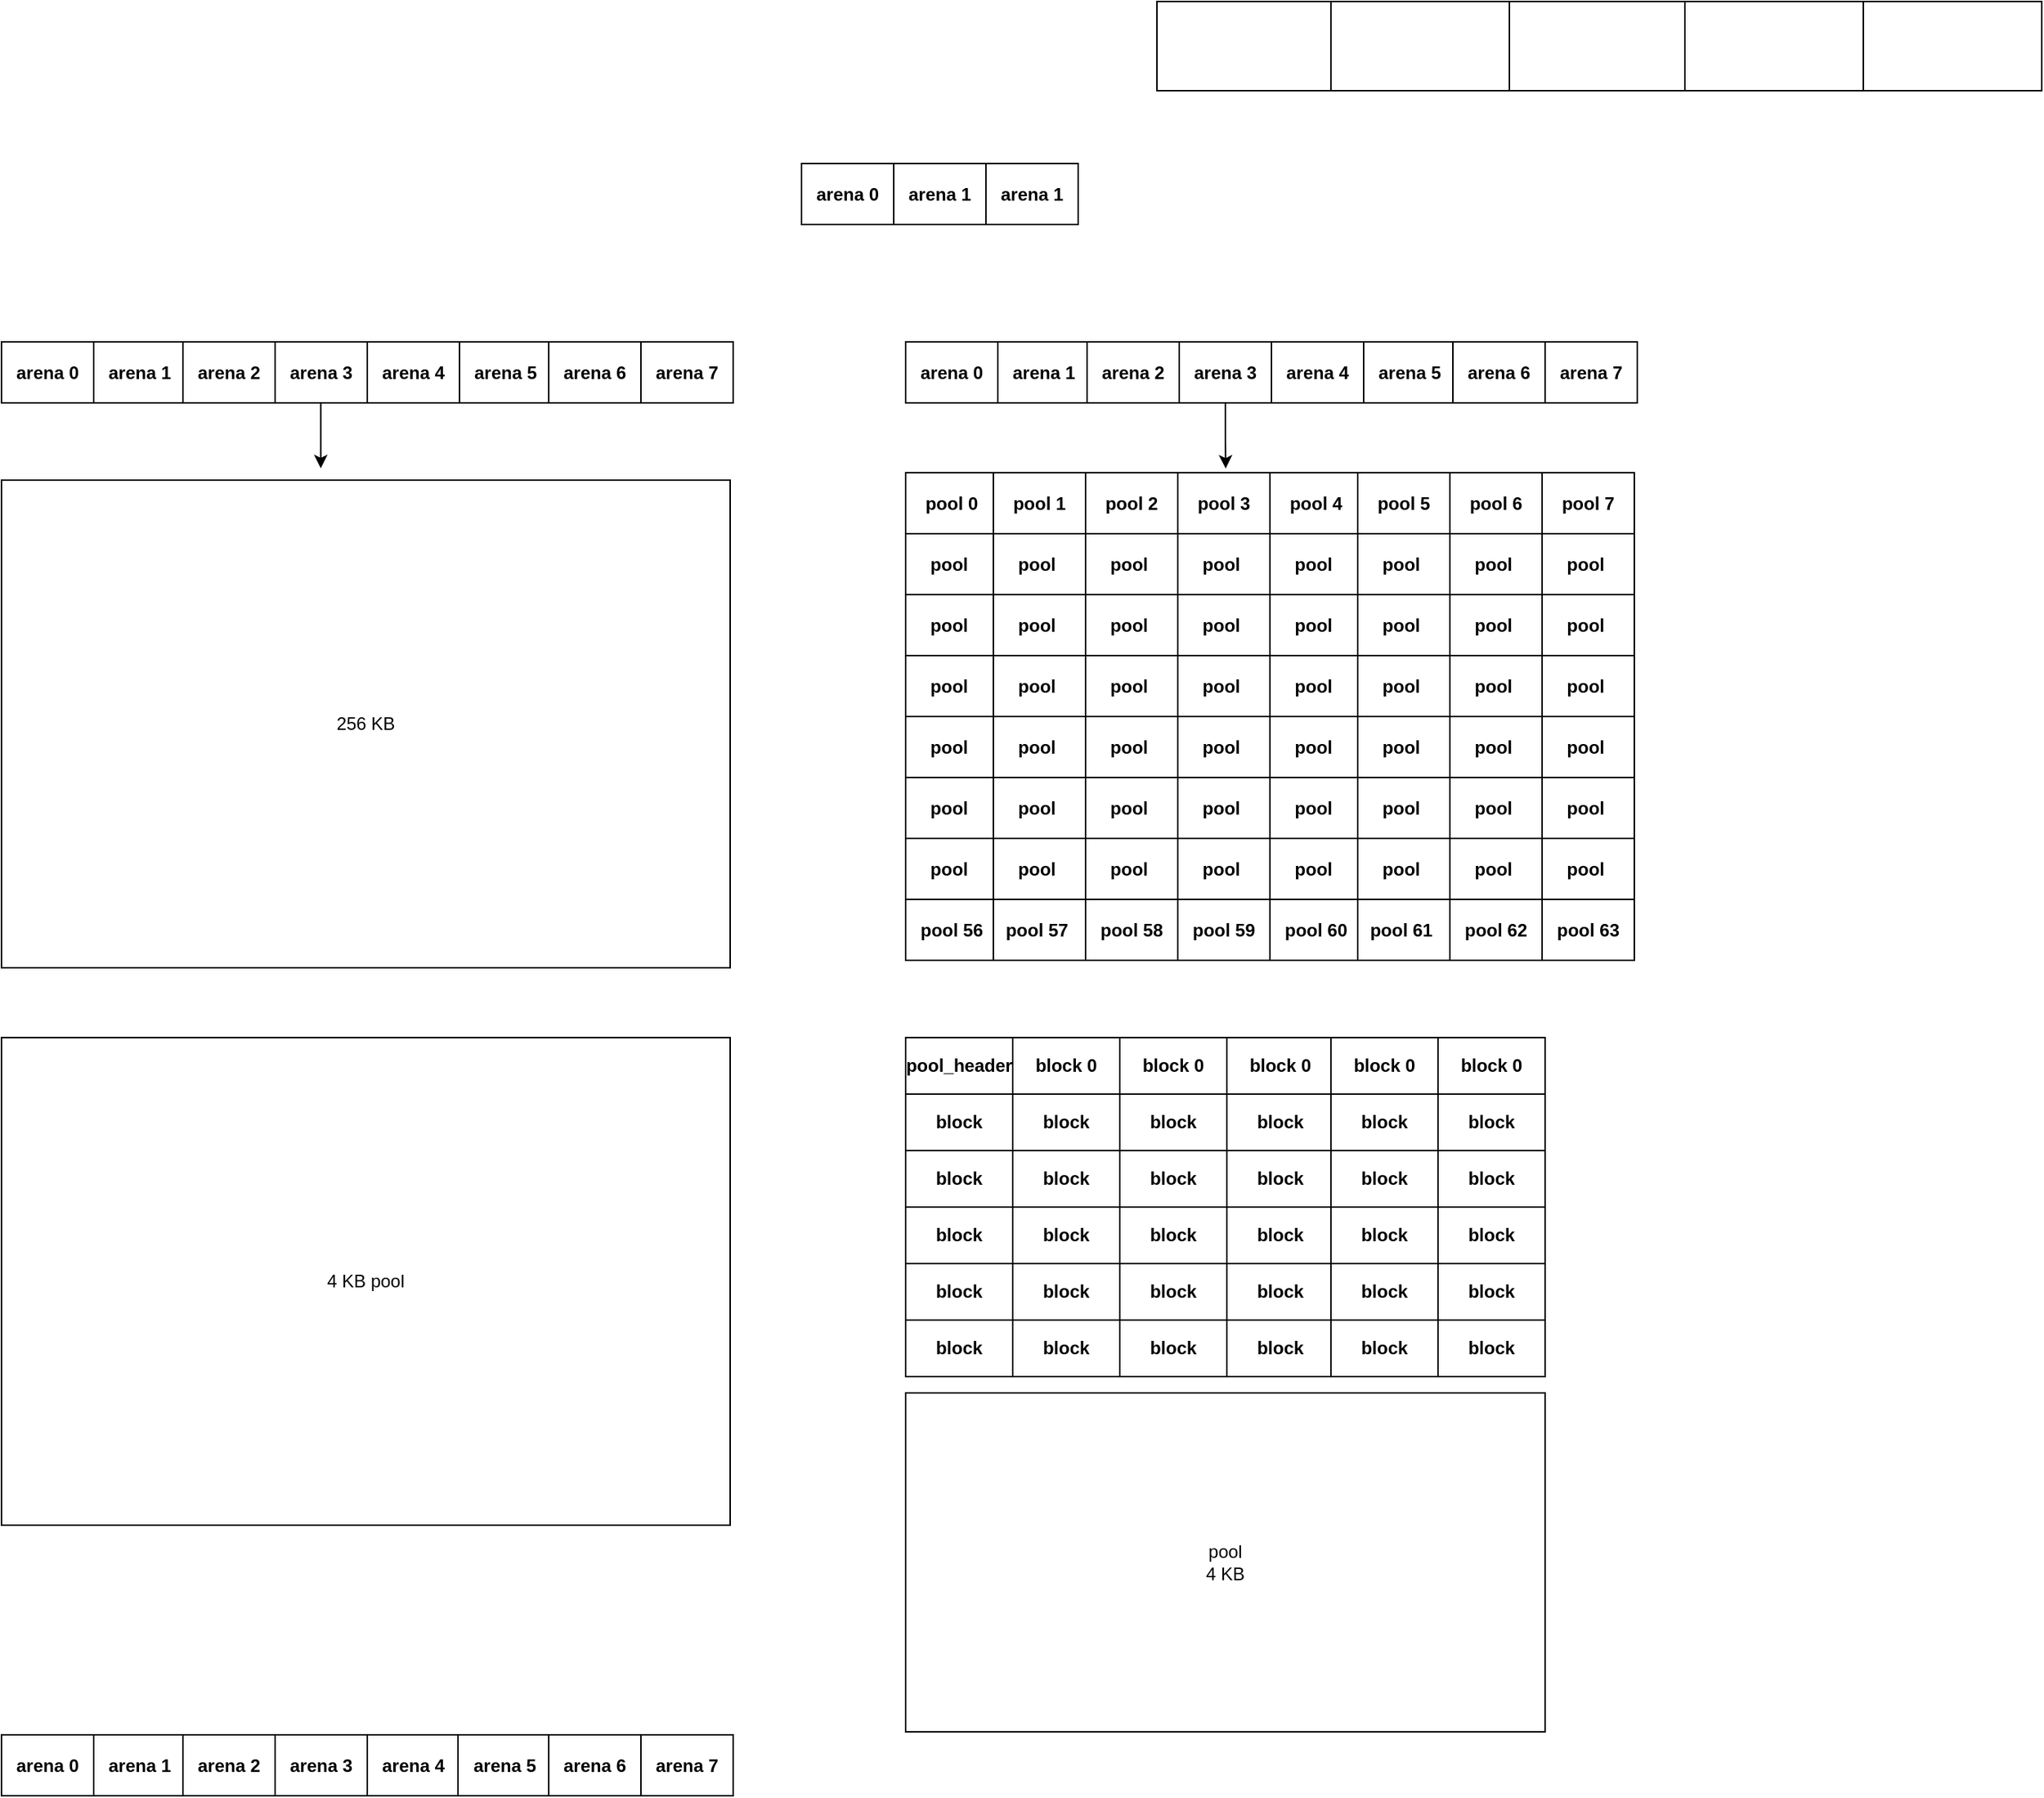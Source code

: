<mxfile version="21.3.5" type="github">
  <diagram name="第 1 页" id="RlWcdQBYCA7oX_HSbWhf">
    <mxGraphModel dx="3640" dy="1334" grid="0" gridSize="10" guides="1" tooltips="1" connect="1" arrows="1" fold="1" page="0" pageScale="1" pageWidth="827" pageHeight="1169" math="0" shadow="0">
      <root>
        <mxCell id="0" />
        <mxCell id="1" parent="0" />
        <mxCell id="5FygrM8ZOsFcztVGFmqP-1" value="&lt;b&gt;arena 0&lt;/b&gt;" style="rounded=0;whiteSpace=wrap;html=1;" vertex="1" parent="1">
          <mxGeometry x="-276" y="488" width="62" height="41" as="geometry" />
        </mxCell>
        <mxCell id="5FygrM8ZOsFcztVGFmqP-2" value="" style="rounded=0;whiteSpace=wrap;html=1;" vertex="1" parent="1">
          <mxGeometry x="-37" y="379" width="120" height="60" as="geometry" />
        </mxCell>
        <mxCell id="5FygrM8ZOsFcztVGFmqP-3" value="" style="rounded=0;whiteSpace=wrap;html=1;" vertex="1" parent="1">
          <mxGeometry x="80" y="379" width="120" height="60" as="geometry" />
        </mxCell>
        <mxCell id="5FygrM8ZOsFcztVGFmqP-4" value="" style="rounded=0;whiteSpace=wrap;html=1;" vertex="1" parent="1">
          <mxGeometry x="200" y="379" width="120" height="60" as="geometry" />
        </mxCell>
        <mxCell id="5FygrM8ZOsFcztVGFmqP-5" value="" style="rounded=0;whiteSpace=wrap;html=1;" vertex="1" parent="1">
          <mxGeometry x="318" y="379" width="120" height="60" as="geometry" />
        </mxCell>
        <mxCell id="5FygrM8ZOsFcztVGFmqP-6" value="" style="rounded=0;whiteSpace=wrap;html=1;" vertex="1" parent="1">
          <mxGeometry x="438" y="379" width="120" height="60" as="geometry" />
        </mxCell>
        <mxCell id="5FygrM8ZOsFcztVGFmqP-7" value="&lt;b&gt;arena 1&lt;/b&gt;" style="rounded=0;whiteSpace=wrap;html=1;" vertex="1" parent="1">
          <mxGeometry x="-214" y="488" width="62" height="41" as="geometry" />
        </mxCell>
        <mxCell id="5FygrM8ZOsFcztVGFmqP-8" value="&lt;b&gt;arena 1&lt;/b&gt;" style="rounded=0;whiteSpace=wrap;html=1;" vertex="1" parent="1">
          <mxGeometry x="-152" y="488" width="62" height="41" as="geometry" />
        </mxCell>
        <mxCell id="5FygrM8ZOsFcztVGFmqP-9" value="&lt;b&gt;arena 0&lt;br&gt;&lt;/b&gt;" style="rounded=0;whiteSpace=wrap;html=1;" vertex="1" parent="1">
          <mxGeometry x="-206" y="608" width="62" height="41" as="geometry" />
        </mxCell>
        <mxCell id="5FygrM8ZOsFcztVGFmqP-10" value="&lt;b&gt;arena 1&lt;br&gt;&lt;/b&gt;" style="rounded=0;whiteSpace=wrap;html=1;" vertex="1" parent="1">
          <mxGeometry x="-144" y="608" width="62" height="41" as="geometry" />
        </mxCell>
        <mxCell id="5FygrM8ZOsFcztVGFmqP-11" value="&lt;b&gt;arena 2&lt;br&gt;&lt;/b&gt;" style="rounded=0;whiteSpace=wrap;html=1;" vertex="1" parent="1">
          <mxGeometry x="-84" y="608" width="62" height="41" as="geometry" />
        </mxCell>
        <mxCell id="5FygrM8ZOsFcztVGFmqP-58" style="edgeStyle=orthogonalEdgeStyle;rounded=0;orthogonalLoop=1;jettySize=auto;html=1;entryX=0.52;entryY=-0.07;entryDx=0;entryDy=0;entryPerimeter=0;" edge="1" parent="1" source="5FygrM8ZOsFcztVGFmqP-12" target="5FygrM8ZOsFcztVGFmqP-23">
          <mxGeometry relative="1" as="geometry" />
        </mxCell>
        <mxCell id="5FygrM8ZOsFcztVGFmqP-12" value="&lt;b&gt;arena 3&lt;br&gt;&lt;/b&gt;" style="rounded=0;whiteSpace=wrap;html=1;" vertex="1" parent="1">
          <mxGeometry x="-22" y="608" width="62" height="41" as="geometry" />
        </mxCell>
        <mxCell id="5FygrM8ZOsFcztVGFmqP-13" value="&lt;b&gt;arena 4&lt;br&gt;&lt;/b&gt;" style="rounded=0;whiteSpace=wrap;html=1;" vertex="1" parent="1">
          <mxGeometry x="40" y="608" width="62" height="41" as="geometry" />
        </mxCell>
        <mxCell id="5FygrM8ZOsFcztVGFmqP-14" value="&lt;b&gt;arena 5&lt;br&gt;&lt;/b&gt;" style="rounded=0;whiteSpace=wrap;html=1;" vertex="1" parent="1">
          <mxGeometry x="102" y="608" width="62" height="41" as="geometry" />
        </mxCell>
        <mxCell id="5FygrM8ZOsFcztVGFmqP-15" value="&lt;b&gt;arena 6&lt;br&gt;&lt;/b&gt;" style="rounded=0;whiteSpace=wrap;html=1;" vertex="1" parent="1">
          <mxGeometry x="162" y="608" width="62" height="41" as="geometry" />
        </mxCell>
        <mxCell id="5FygrM8ZOsFcztVGFmqP-16" value="&lt;b&gt;arena 7&lt;br&gt;&lt;/b&gt;" style="rounded=0;whiteSpace=wrap;html=1;" vertex="1" parent="1">
          <mxGeometry x="224" y="608" width="62" height="41" as="geometry" />
        </mxCell>
        <mxCell id="5FygrM8ZOsFcztVGFmqP-19" value="&lt;b&gt;pool 0&lt;br&gt;&lt;/b&gt;" style="rounded=0;whiteSpace=wrap;html=1;" vertex="1" parent="1">
          <mxGeometry x="-206" y="696" width="62" height="41" as="geometry" />
        </mxCell>
        <mxCell id="5FygrM8ZOsFcztVGFmqP-21" value="&lt;b&gt;pool 1&lt;br&gt;&lt;/b&gt;" style="rounded=0;whiteSpace=wrap;html=1;" vertex="1" parent="1">
          <mxGeometry x="-147" y="696" width="62" height="41" as="geometry" />
        </mxCell>
        <mxCell id="5FygrM8ZOsFcztVGFmqP-22" value="&lt;b&gt;pool 2&lt;br&gt;&lt;/b&gt;" style="rounded=0;whiteSpace=wrap;html=1;" vertex="1" parent="1">
          <mxGeometry x="-85" y="696" width="62" height="41" as="geometry" />
        </mxCell>
        <mxCell id="5FygrM8ZOsFcztVGFmqP-23" value="&lt;b&gt;pool 3&lt;br&gt;&lt;/b&gt;" style="rounded=0;whiteSpace=wrap;html=1;" vertex="1" parent="1">
          <mxGeometry x="-23" y="696" width="62" height="41" as="geometry" />
        </mxCell>
        <mxCell id="5FygrM8ZOsFcztVGFmqP-24" value="&lt;b&gt;pool 4&lt;br&gt;&lt;/b&gt;" style="rounded=0;whiteSpace=wrap;html=1;" vertex="1" parent="1">
          <mxGeometry x="39" y="696" width="62" height="41" as="geometry" />
        </mxCell>
        <mxCell id="5FygrM8ZOsFcztVGFmqP-25" value="&lt;b&gt;pool 5&lt;br&gt;&lt;/b&gt;" style="rounded=0;whiteSpace=wrap;html=1;" vertex="1" parent="1">
          <mxGeometry x="98" y="696" width="62" height="41" as="geometry" />
        </mxCell>
        <mxCell id="5FygrM8ZOsFcztVGFmqP-26" value="&lt;b&gt;pool 6&lt;br&gt;&lt;/b&gt;" style="rounded=0;whiteSpace=wrap;html=1;" vertex="1" parent="1">
          <mxGeometry x="160" y="696" width="62" height="41" as="geometry" />
        </mxCell>
        <mxCell id="5FygrM8ZOsFcztVGFmqP-27" value="&lt;b&gt;pool 7&lt;br&gt;&lt;/b&gt;" style="rounded=0;whiteSpace=wrap;html=1;" vertex="1" parent="1">
          <mxGeometry x="222" y="696" width="62" height="41" as="geometry" />
        </mxCell>
        <mxCell id="5FygrM8ZOsFcztVGFmqP-29" value="&lt;b&gt;pool&amp;nbsp;&lt;br&gt;&lt;/b&gt;" style="rounded=0;whiteSpace=wrap;html=1;" vertex="1" parent="1">
          <mxGeometry x="-206" y="737" width="62" height="41" as="geometry" />
        </mxCell>
        <mxCell id="5FygrM8ZOsFcztVGFmqP-30" value="&lt;b&gt;pool&amp;nbsp;&lt;br&gt;&lt;/b&gt;" style="rounded=0;whiteSpace=wrap;html=1;" vertex="1" parent="1">
          <mxGeometry x="-147" y="737" width="62" height="41" as="geometry" />
        </mxCell>
        <mxCell id="5FygrM8ZOsFcztVGFmqP-31" value="&lt;b&gt;pool&amp;nbsp;&lt;br&gt;&lt;/b&gt;" style="rounded=0;whiteSpace=wrap;html=1;" vertex="1" parent="1">
          <mxGeometry x="-85" y="737" width="62" height="41" as="geometry" />
        </mxCell>
        <mxCell id="5FygrM8ZOsFcztVGFmqP-32" value="&lt;b&gt;pool&amp;nbsp;&lt;br&gt;&lt;/b&gt;" style="rounded=0;whiteSpace=wrap;html=1;" vertex="1" parent="1">
          <mxGeometry x="-23" y="737" width="62" height="41" as="geometry" />
        </mxCell>
        <mxCell id="5FygrM8ZOsFcztVGFmqP-33" value="&lt;b&gt;pool&amp;nbsp;&lt;br&gt;&lt;/b&gt;" style="rounded=0;whiteSpace=wrap;html=1;" vertex="1" parent="1">
          <mxGeometry x="39" y="737" width="62" height="41" as="geometry" />
        </mxCell>
        <mxCell id="5FygrM8ZOsFcztVGFmqP-34" value="&lt;b&gt;pool&amp;nbsp;&lt;br&gt;&lt;/b&gt;" style="rounded=0;whiteSpace=wrap;html=1;" vertex="1" parent="1">
          <mxGeometry x="98" y="737" width="62" height="41" as="geometry" />
        </mxCell>
        <mxCell id="5FygrM8ZOsFcztVGFmqP-35" value="&lt;b&gt;pool&amp;nbsp;&lt;br&gt;&lt;/b&gt;" style="rounded=0;whiteSpace=wrap;html=1;" vertex="1" parent="1">
          <mxGeometry x="160" y="737" width="62" height="41" as="geometry" />
        </mxCell>
        <mxCell id="5FygrM8ZOsFcztVGFmqP-36" value="&lt;b&gt;pool&amp;nbsp;&lt;br&gt;&lt;/b&gt;" style="rounded=0;whiteSpace=wrap;html=1;" vertex="1" parent="1">
          <mxGeometry x="222" y="737" width="62" height="41" as="geometry" />
        </mxCell>
        <mxCell id="5FygrM8ZOsFcztVGFmqP-59" value="&lt;b&gt;pool&amp;nbsp;&lt;br&gt;&lt;/b&gt;" style="rounded=0;whiteSpace=wrap;html=1;" vertex="1" parent="1">
          <mxGeometry x="-206" y="778" width="62" height="41" as="geometry" />
        </mxCell>
        <mxCell id="5FygrM8ZOsFcztVGFmqP-60" value="&lt;b&gt;pool&amp;nbsp;&lt;br&gt;&lt;/b&gt;" style="rounded=0;whiteSpace=wrap;html=1;" vertex="1" parent="1">
          <mxGeometry x="-147" y="778" width="62" height="41" as="geometry" />
        </mxCell>
        <mxCell id="5FygrM8ZOsFcztVGFmqP-61" value="&lt;b&gt;pool&amp;nbsp;&lt;br&gt;&lt;/b&gt;" style="rounded=0;whiteSpace=wrap;html=1;" vertex="1" parent="1">
          <mxGeometry x="-85" y="778" width="62" height="41" as="geometry" />
        </mxCell>
        <mxCell id="5FygrM8ZOsFcztVGFmqP-62" value="&lt;b&gt;pool&amp;nbsp;&lt;br&gt;&lt;/b&gt;" style="rounded=0;whiteSpace=wrap;html=1;" vertex="1" parent="1">
          <mxGeometry x="-23" y="778" width="62" height="41" as="geometry" />
        </mxCell>
        <mxCell id="5FygrM8ZOsFcztVGFmqP-63" value="&lt;b&gt;pool&amp;nbsp;&lt;br&gt;&lt;/b&gt;" style="rounded=0;whiteSpace=wrap;html=1;" vertex="1" parent="1">
          <mxGeometry x="39" y="778" width="62" height="41" as="geometry" />
        </mxCell>
        <mxCell id="5FygrM8ZOsFcztVGFmqP-64" value="&lt;b&gt;pool&amp;nbsp;&lt;br&gt;&lt;/b&gt;" style="rounded=0;whiteSpace=wrap;html=1;" vertex="1" parent="1">
          <mxGeometry x="98" y="778" width="62" height="41" as="geometry" />
        </mxCell>
        <mxCell id="5FygrM8ZOsFcztVGFmqP-65" value="&lt;b&gt;pool&amp;nbsp;&lt;br&gt;&lt;/b&gt;" style="rounded=0;whiteSpace=wrap;html=1;" vertex="1" parent="1">
          <mxGeometry x="160" y="778" width="62" height="41" as="geometry" />
        </mxCell>
        <mxCell id="5FygrM8ZOsFcztVGFmqP-66" value="&lt;b&gt;pool&amp;nbsp;&lt;br&gt;&lt;/b&gt;" style="rounded=0;whiteSpace=wrap;html=1;" vertex="1" parent="1">
          <mxGeometry x="222" y="778" width="62" height="41" as="geometry" />
        </mxCell>
        <mxCell id="5FygrM8ZOsFcztVGFmqP-67" value="&lt;b&gt;pool&amp;nbsp;&lt;br&gt;&lt;/b&gt;" style="rounded=0;whiteSpace=wrap;html=1;" vertex="1" parent="1">
          <mxGeometry x="-206" y="819" width="62" height="41" as="geometry" />
        </mxCell>
        <mxCell id="5FygrM8ZOsFcztVGFmqP-68" value="&lt;b&gt;pool&amp;nbsp;&lt;br&gt;&lt;/b&gt;" style="rounded=0;whiteSpace=wrap;html=1;" vertex="1" parent="1">
          <mxGeometry x="-147" y="819" width="62" height="41" as="geometry" />
        </mxCell>
        <mxCell id="5FygrM8ZOsFcztVGFmqP-69" value="&lt;b&gt;pool&amp;nbsp;&lt;br&gt;&lt;/b&gt;" style="rounded=0;whiteSpace=wrap;html=1;" vertex="1" parent="1">
          <mxGeometry x="-85" y="819" width="62" height="41" as="geometry" />
        </mxCell>
        <mxCell id="5FygrM8ZOsFcztVGFmqP-70" value="&lt;b&gt;pool&amp;nbsp;&lt;br&gt;&lt;/b&gt;" style="rounded=0;whiteSpace=wrap;html=1;" vertex="1" parent="1">
          <mxGeometry x="-23" y="819" width="62" height="41" as="geometry" />
        </mxCell>
        <mxCell id="5FygrM8ZOsFcztVGFmqP-71" value="&lt;b&gt;pool&amp;nbsp;&lt;br&gt;&lt;/b&gt;" style="rounded=0;whiteSpace=wrap;html=1;" vertex="1" parent="1">
          <mxGeometry x="39" y="819" width="62" height="41" as="geometry" />
        </mxCell>
        <mxCell id="5FygrM8ZOsFcztVGFmqP-72" value="&lt;b&gt;pool&amp;nbsp;&lt;br&gt;&lt;/b&gt;" style="rounded=0;whiteSpace=wrap;html=1;" vertex="1" parent="1">
          <mxGeometry x="98" y="819" width="62" height="41" as="geometry" />
        </mxCell>
        <mxCell id="5FygrM8ZOsFcztVGFmqP-73" value="&lt;b&gt;pool&amp;nbsp;&lt;br&gt;&lt;/b&gt;" style="rounded=0;whiteSpace=wrap;html=1;" vertex="1" parent="1">
          <mxGeometry x="160" y="819" width="62" height="41" as="geometry" />
        </mxCell>
        <mxCell id="5FygrM8ZOsFcztVGFmqP-74" value="&lt;b&gt;pool&amp;nbsp;&lt;br&gt;&lt;/b&gt;" style="rounded=0;whiteSpace=wrap;html=1;" vertex="1" parent="1">
          <mxGeometry x="222" y="819" width="62" height="41" as="geometry" />
        </mxCell>
        <mxCell id="5FygrM8ZOsFcztVGFmqP-75" value="&lt;b&gt;pool&amp;nbsp;&lt;br&gt;&lt;/b&gt;" style="rounded=0;whiteSpace=wrap;html=1;" vertex="1" parent="1">
          <mxGeometry x="-206" y="860" width="62" height="41" as="geometry" />
        </mxCell>
        <mxCell id="5FygrM8ZOsFcztVGFmqP-76" value="&lt;b&gt;pool&amp;nbsp;&lt;br&gt;&lt;/b&gt;" style="rounded=0;whiteSpace=wrap;html=1;" vertex="1" parent="1">
          <mxGeometry x="-147" y="860" width="62" height="41" as="geometry" />
        </mxCell>
        <mxCell id="5FygrM8ZOsFcztVGFmqP-77" value="&lt;b&gt;pool&amp;nbsp;&lt;br&gt;&lt;/b&gt;" style="rounded=0;whiteSpace=wrap;html=1;" vertex="1" parent="1">
          <mxGeometry x="-85" y="860" width="62" height="41" as="geometry" />
        </mxCell>
        <mxCell id="5FygrM8ZOsFcztVGFmqP-78" value="&lt;b&gt;pool&amp;nbsp;&lt;br&gt;&lt;/b&gt;" style="rounded=0;whiteSpace=wrap;html=1;" vertex="1" parent="1">
          <mxGeometry x="-23" y="860" width="62" height="41" as="geometry" />
        </mxCell>
        <mxCell id="5FygrM8ZOsFcztVGFmqP-79" value="&lt;b&gt;pool&amp;nbsp;&lt;br&gt;&lt;/b&gt;" style="rounded=0;whiteSpace=wrap;html=1;" vertex="1" parent="1">
          <mxGeometry x="39" y="860" width="62" height="41" as="geometry" />
        </mxCell>
        <mxCell id="5FygrM8ZOsFcztVGFmqP-80" value="&lt;b&gt;pool&amp;nbsp;&lt;br&gt;&lt;/b&gt;" style="rounded=0;whiteSpace=wrap;html=1;" vertex="1" parent="1">
          <mxGeometry x="98" y="860" width="62" height="41" as="geometry" />
        </mxCell>
        <mxCell id="5FygrM8ZOsFcztVGFmqP-81" value="&lt;b&gt;pool&amp;nbsp;&lt;br&gt;&lt;/b&gt;" style="rounded=0;whiteSpace=wrap;html=1;" vertex="1" parent="1">
          <mxGeometry x="160" y="860" width="62" height="41" as="geometry" />
        </mxCell>
        <mxCell id="5FygrM8ZOsFcztVGFmqP-82" value="&lt;b&gt;pool&amp;nbsp;&lt;br&gt;&lt;/b&gt;" style="rounded=0;whiteSpace=wrap;html=1;" vertex="1" parent="1">
          <mxGeometry x="222" y="860" width="62" height="41" as="geometry" />
        </mxCell>
        <mxCell id="5FygrM8ZOsFcztVGFmqP-83" value="&lt;b&gt;pool&amp;nbsp;&lt;br&gt;&lt;/b&gt;" style="rounded=0;whiteSpace=wrap;html=1;" vertex="1" parent="1">
          <mxGeometry x="-206" y="901" width="62" height="41" as="geometry" />
        </mxCell>
        <mxCell id="5FygrM8ZOsFcztVGFmqP-84" value="&lt;b&gt;pool&amp;nbsp;&lt;br&gt;&lt;/b&gt;" style="rounded=0;whiteSpace=wrap;html=1;" vertex="1" parent="1">
          <mxGeometry x="-147" y="901" width="62" height="41" as="geometry" />
        </mxCell>
        <mxCell id="5FygrM8ZOsFcztVGFmqP-85" value="&lt;b&gt;pool&amp;nbsp;&lt;br&gt;&lt;/b&gt;" style="rounded=0;whiteSpace=wrap;html=1;" vertex="1" parent="1">
          <mxGeometry x="-85" y="901" width="62" height="41" as="geometry" />
        </mxCell>
        <mxCell id="5FygrM8ZOsFcztVGFmqP-86" value="&lt;b&gt;pool&amp;nbsp;&lt;br&gt;&lt;/b&gt;" style="rounded=0;whiteSpace=wrap;html=1;" vertex="1" parent="1">
          <mxGeometry x="-23" y="901" width="62" height="41" as="geometry" />
        </mxCell>
        <mxCell id="5FygrM8ZOsFcztVGFmqP-87" value="&lt;b&gt;pool&amp;nbsp;&lt;br&gt;&lt;/b&gt;" style="rounded=0;whiteSpace=wrap;html=1;" vertex="1" parent="1">
          <mxGeometry x="39" y="901" width="62" height="41" as="geometry" />
        </mxCell>
        <mxCell id="5FygrM8ZOsFcztVGFmqP-88" value="&lt;b&gt;pool&amp;nbsp;&lt;br&gt;&lt;/b&gt;" style="rounded=0;whiteSpace=wrap;html=1;" vertex="1" parent="1">
          <mxGeometry x="98" y="901" width="62" height="41" as="geometry" />
        </mxCell>
        <mxCell id="5FygrM8ZOsFcztVGFmqP-89" value="&lt;b&gt;pool&amp;nbsp;&lt;br&gt;&lt;/b&gt;" style="rounded=0;whiteSpace=wrap;html=1;" vertex="1" parent="1">
          <mxGeometry x="160" y="901" width="62" height="41" as="geometry" />
        </mxCell>
        <mxCell id="5FygrM8ZOsFcztVGFmqP-90" value="&lt;b&gt;pool&amp;nbsp;&lt;br&gt;&lt;/b&gt;" style="rounded=0;whiteSpace=wrap;html=1;" vertex="1" parent="1">
          <mxGeometry x="222" y="901" width="62" height="41" as="geometry" />
        </mxCell>
        <mxCell id="5FygrM8ZOsFcztVGFmqP-91" value="&lt;b&gt;pool&amp;nbsp;&lt;br&gt;&lt;/b&gt;" style="rounded=0;whiteSpace=wrap;html=1;" vertex="1" parent="1">
          <mxGeometry x="-206" y="942" width="62" height="41" as="geometry" />
        </mxCell>
        <mxCell id="5FygrM8ZOsFcztVGFmqP-92" value="&lt;b&gt;pool&amp;nbsp;&lt;br&gt;&lt;/b&gt;" style="rounded=0;whiteSpace=wrap;html=1;" vertex="1" parent="1">
          <mxGeometry x="-147" y="942" width="62" height="41" as="geometry" />
        </mxCell>
        <mxCell id="5FygrM8ZOsFcztVGFmqP-93" value="&lt;b&gt;pool&amp;nbsp;&lt;br&gt;&lt;/b&gt;" style="rounded=0;whiteSpace=wrap;html=1;" vertex="1" parent="1">
          <mxGeometry x="-85" y="942" width="62" height="41" as="geometry" />
        </mxCell>
        <mxCell id="5FygrM8ZOsFcztVGFmqP-94" value="&lt;b&gt;pool&amp;nbsp;&lt;br&gt;&lt;/b&gt;" style="rounded=0;whiteSpace=wrap;html=1;" vertex="1" parent="1">
          <mxGeometry x="-23" y="942" width="62" height="41" as="geometry" />
        </mxCell>
        <mxCell id="5FygrM8ZOsFcztVGFmqP-95" value="&lt;b&gt;pool&amp;nbsp;&lt;br&gt;&lt;/b&gt;" style="rounded=0;whiteSpace=wrap;html=1;" vertex="1" parent="1">
          <mxGeometry x="39" y="942" width="62" height="41" as="geometry" />
        </mxCell>
        <mxCell id="5FygrM8ZOsFcztVGFmqP-96" value="&lt;b&gt;pool&amp;nbsp;&lt;br&gt;&lt;/b&gt;" style="rounded=0;whiteSpace=wrap;html=1;" vertex="1" parent="1">
          <mxGeometry x="98" y="942" width="62" height="41" as="geometry" />
        </mxCell>
        <mxCell id="5FygrM8ZOsFcztVGFmqP-97" value="&lt;b&gt;pool&amp;nbsp;&lt;br&gt;&lt;/b&gt;" style="rounded=0;whiteSpace=wrap;html=1;" vertex="1" parent="1">
          <mxGeometry x="160" y="942" width="62" height="41" as="geometry" />
        </mxCell>
        <mxCell id="5FygrM8ZOsFcztVGFmqP-98" value="&lt;b&gt;pool&amp;nbsp;&lt;br&gt;&lt;/b&gt;" style="rounded=0;whiteSpace=wrap;html=1;" vertex="1" parent="1">
          <mxGeometry x="222" y="942" width="62" height="41" as="geometry" />
        </mxCell>
        <mxCell id="5FygrM8ZOsFcztVGFmqP-99" value="&lt;b&gt;pool 56&lt;br&gt;&lt;/b&gt;" style="rounded=0;whiteSpace=wrap;html=1;" vertex="1" parent="1">
          <mxGeometry x="-206" y="983" width="62" height="41" as="geometry" />
        </mxCell>
        <mxCell id="5FygrM8ZOsFcztVGFmqP-100" value="&lt;b&gt;pool 57&amp;nbsp;&lt;br&gt;&lt;/b&gt;" style="rounded=0;whiteSpace=wrap;html=1;" vertex="1" parent="1">
          <mxGeometry x="-147" y="983" width="62" height="41" as="geometry" />
        </mxCell>
        <mxCell id="5FygrM8ZOsFcztVGFmqP-101" value="&lt;b&gt;pool 58&lt;br&gt;&lt;/b&gt;" style="rounded=0;whiteSpace=wrap;html=1;" vertex="1" parent="1">
          <mxGeometry x="-85" y="983" width="62" height="41" as="geometry" />
        </mxCell>
        <mxCell id="5FygrM8ZOsFcztVGFmqP-102" value="&lt;b&gt;pool 59&lt;br&gt;&lt;/b&gt;" style="rounded=0;whiteSpace=wrap;html=1;" vertex="1" parent="1">
          <mxGeometry x="-23" y="983" width="62" height="41" as="geometry" />
        </mxCell>
        <mxCell id="5FygrM8ZOsFcztVGFmqP-103" value="&lt;b&gt;pool 60&lt;br&gt;&lt;/b&gt;" style="rounded=0;whiteSpace=wrap;html=1;" vertex="1" parent="1">
          <mxGeometry x="39" y="983" width="62" height="41" as="geometry" />
        </mxCell>
        <mxCell id="5FygrM8ZOsFcztVGFmqP-104" value="&lt;b&gt;pool 61&amp;nbsp;&lt;br&gt;&lt;/b&gt;" style="rounded=0;whiteSpace=wrap;html=1;" vertex="1" parent="1">
          <mxGeometry x="98" y="983" width="62" height="41" as="geometry" />
        </mxCell>
        <mxCell id="5FygrM8ZOsFcztVGFmqP-105" value="&lt;b&gt;pool 62&lt;br&gt;&lt;/b&gt;" style="rounded=0;whiteSpace=wrap;html=1;" vertex="1" parent="1">
          <mxGeometry x="160" y="983" width="62" height="41" as="geometry" />
        </mxCell>
        <mxCell id="5FygrM8ZOsFcztVGFmqP-106" value="&lt;b&gt;pool 63&lt;br&gt;&lt;/b&gt;" style="rounded=0;whiteSpace=wrap;html=1;" vertex="1" parent="1">
          <mxGeometry x="222" y="983" width="62" height="41" as="geometry" />
        </mxCell>
        <mxCell id="5FygrM8ZOsFcztVGFmqP-107" value="&lt;b&gt;arena 0&lt;br&gt;&lt;/b&gt;" style="rounded=0;whiteSpace=wrap;html=1;" vertex="1" parent="1">
          <mxGeometry x="-814" y="608" width="62" height="41" as="geometry" />
        </mxCell>
        <mxCell id="5FygrM8ZOsFcztVGFmqP-108" value="&lt;b&gt;arena 1&lt;br&gt;&lt;/b&gt;" style="rounded=0;whiteSpace=wrap;html=1;" vertex="1" parent="1">
          <mxGeometry x="-752" y="608" width="62" height="41" as="geometry" />
        </mxCell>
        <mxCell id="5FygrM8ZOsFcztVGFmqP-109" value="&lt;b&gt;arena 2&lt;br&gt;&lt;/b&gt;" style="rounded=0;whiteSpace=wrap;html=1;" vertex="1" parent="1">
          <mxGeometry x="-692" y="608" width="62" height="41" as="geometry" />
        </mxCell>
        <mxCell id="5FygrM8ZOsFcztVGFmqP-110" value="&lt;b&gt;arena 3&lt;br&gt;&lt;/b&gt;" style="rounded=0;whiteSpace=wrap;html=1;" vertex="1" parent="1">
          <mxGeometry x="-630" y="608" width="62" height="41" as="geometry" />
        </mxCell>
        <mxCell id="5FygrM8ZOsFcztVGFmqP-111" value="&lt;b&gt;arena 4&lt;br&gt;&lt;/b&gt;" style="rounded=0;whiteSpace=wrap;html=1;" vertex="1" parent="1">
          <mxGeometry x="-568" y="608" width="62" height="41" as="geometry" />
        </mxCell>
        <mxCell id="5FygrM8ZOsFcztVGFmqP-112" value="&lt;b&gt;arena 5&lt;br&gt;&lt;/b&gt;" style="rounded=0;whiteSpace=wrap;html=1;" vertex="1" parent="1">
          <mxGeometry x="-506" y="608" width="62" height="41" as="geometry" />
        </mxCell>
        <mxCell id="5FygrM8ZOsFcztVGFmqP-113" value="&lt;b&gt;arena 6&lt;br&gt;&lt;/b&gt;" style="rounded=0;whiteSpace=wrap;html=1;" vertex="1" parent="1">
          <mxGeometry x="-446" y="608" width="62" height="41" as="geometry" />
        </mxCell>
        <mxCell id="5FygrM8ZOsFcztVGFmqP-114" value="&lt;b&gt;arena 7&lt;br&gt;&lt;/b&gt;" style="rounded=0;whiteSpace=wrap;html=1;" vertex="1" parent="1">
          <mxGeometry x="-384" y="608" width="62" height="41" as="geometry" />
        </mxCell>
        <mxCell id="5FygrM8ZOsFcztVGFmqP-115" value="256 KB" style="rounded=0;whiteSpace=wrap;html=1;" vertex="1" parent="1">
          <mxGeometry x="-814" y="701" width="490" height="328" as="geometry" />
        </mxCell>
        <mxCell id="5FygrM8ZOsFcztVGFmqP-117" style="edgeStyle=orthogonalEdgeStyle;rounded=0;orthogonalLoop=1;jettySize=auto;html=1;entryX=0.52;entryY=-0.07;entryDx=0;entryDy=0;entryPerimeter=0;" edge="1" parent="1">
          <mxGeometry relative="1" as="geometry">
            <mxPoint x="-599.29" y="649" as="sourcePoint" />
            <mxPoint x="-599.29" y="693" as="targetPoint" />
          </mxGeometry>
        </mxCell>
        <mxCell id="5FygrM8ZOsFcztVGFmqP-119" value="4 KB pool" style="rounded=0;whiteSpace=wrap;html=1;" vertex="1" parent="1">
          <mxGeometry x="-814" y="1076" width="490" height="328" as="geometry" />
        </mxCell>
        <mxCell id="5FygrM8ZOsFcztVGFmqP-122" value="4 KB pool" style="rounded=0;whiteSpace=wrap;html=1;" vertex="1" parent="1">
          <mxGeometry x="-206" y="1076" width="430" height="228" as="geometry" />
        </mxCell>
        <mxCell id="5FygrM8ZOsFcztVGFmqP-120" value="&lt;b&gt;pool_header&lt;br&gt;&lt;/b&gt;" style="rounded=0;whiteSpace=wrap;html=1;" vertex="1" parent="1">
          <mxGeometry x="-206" y="1076" width="72" height="38" as="geometry" />
        </mxCell>
        <mxCell id="5FygrM8ZOsFcztVGFmqP-137" value="&lt;b&gt;block 0&lt;br&gt;&lt;/b&gt;" style="rounded=0;whiteSpace=wrap;html=1;" vertex="1" parent="1">
          <mxGeometry x="-134" y="1076" width="72" height="38" as="geometry" />
        </mxCell>
        <mxCell id="5FygrM8ZOsFcztVGFmqP-138" value="&lt;b&gt;block 0&lt;br&gt;&lt;/b&gt;" style="rounded=0;whiteSpace=wrap;html=1;" vertex="1" parent="1">
          <mxGeometry x="-62" y="1076" width="72" height="38" as="geometry" />
        </mxCell>
        <mxCell id="5FygrM8ZOsFcztVGFmqP-139" value="&lt;b&gt;block 0&lt;br&gt;&lt;/b&gt;" style="rounded=0;whiteSpace=wrap;html=1;" vertex="1" parent="1">
          <mxGeometry x="10" y="1076" width="72" height="38" as="geometry" />
        </mxCell>
        <mxCell id="5FygrM8ZOsFcztVGFmqP-140" value="&lt;b&gt;block 0&lt;br&gt;&lt;/b&gt;" style="rounded=0;whiteSpace=wrap;html=1;" vertex="1" parent="1">
          <mxGeometry x="80" y="1076" width="72" height="38" as="geometry" />
        </mxCell>
        <mxCell id="5FygrM8ZOsFcztVGFmqP-141" value="&lt;b&gt;block 0&lt;br&gt;&lt;/b&gt;" style="rounded=0;whiteSpace=wrap;html=1;" vertex="1" parent="1">
          <mxGeometry x="152" y="1076" width="72" height="38" as="geometry" />
        </mxCell>
        <mxCell id="5FygrM8ZOsFcztVGFmqP-142" value="&lt;b&gt;block&lt;br&gt;&lt;/b&gt;" style="rounded=0;whiteSpace=wrap;html=1;" vertex="1" parent="1">
          <mxGeometry x="-206" y="1114" width="72" height="38" as="geometry" />
        </mxCell>
        <mxCell id="5FygrM8ZOsFcztVGFmqP-143" value="&lt;b style=&quot;border-color: var(--border-color);&quot;&gt;block&lt;/b&gt;&lt;b&gt;&lt;br&gt;&lt;/b&gt;" style="rounded=0;whiteSpace=wrap;html=1;" vertex="1" parent="1">
          <mxGeometry x="-134" y="1114" width="72" height="38" as="geometry" />
        </mxCell>
        <mxCell id="5FygrM8ZOsFcztVGFmqP-144" value="&lt;b style=&quot;border-color: var(--border-color);&quot;&gt;block&lt;/b&gt;&lt;b&gt;&lt;br&gt;&lt;/b&gt;" style="rounded=0;whiteSpace=wrap;html=1;" vertex="1" parent="1">
          <mxGeometry x="-62" y="1114" width="72" height="38" as="geometry" />
        </mxCell>
        <mxCell id="5FygrM8ZOsFcztVGFmqP-145" value="&lt;b style=&quot;border-color: var(--border-color);&quot;&gt;block&lt;/b&gt;&lt;b&gt;&lt;br&gt;&lt;/b&gt;" style="rounded=0;whiteSpace=wrap;html=1;" vertex="1" parent="1">
          <mxGeometry x="10" y="1114" width="72" height="38" as="geometry" />
        </mxCell>
        <mxCell id="5FygrM8ZOsFcztVGFmqP-146" value="&lt;b style=&quot;border-color: var(--border-color);&quot;&gt;block&lt;/b&gt;&lt;b&gt;&lt;br&gt;&lt;/b&gt;" style="rounded=0;whiteSpace=wrap;html=1;" vertex="1" parent="1">
          <mxGeometry x="80" y="1114" width="72" height="38" as="geometry" />
        </mxCell>
        <mxCell id="5FygrM8ZOsFcztVGFmqP-147" value="&lt;b style=&quot;border-color: var(--border-color);&quot;&gt;block&lt;/b&gt;&lt;b&gt;&lt;br&gt;&lt;/b&gt;" style="rounded=0;whiteSpace=wrap;html=1;" vertex="1" parent="1">
          <mxGeometry x="152" y="1114" width="72" height="38" as="geometry" />
        </mxCell>
        <mxCell id="5FygrM8ZOsFcztVGFmqP-160" value="&lt;b&gt;block&lt;br&gt;&lt;/b&gt;" style="rounded=0;whiteSpace=wrap;html=1;" vertex="1" parent="1">
          <mxGeometry x="-206" y="1152" width="72" height="38" as="geometry" />
        </mxCell>
        <mxCell id="5FygrM8ZOsFcztVGFmqP-161" value="&lt;b style=&quot;border-color: var(--border-color);&quot;&gt;block&lt;/b&gt;&lt;b&gt;&lt;br&gt;&lt;/b&gt;" style="rounded=0;whiteSpace=wrap;html=1;" vertex="1" parent="1">
          <mxGeometry x="-134" y="1152" width="72" height="38" as="geometry" />
        </mxCell>
        <mxCell id="5FygrM8ZOsFcztVGFmqP-162" value="&lt;b style=&quot;border-color: var(--border-color);&quot;&gt;block&lt;/b&gt;&lt;b&gt;&lt;br&gt;&lt;/b&gt;" style="rounded=0;whiteSpace=wrap;html=1;" vertex="1" parent="1">
          <mxGeometry x="-62" y="1152" width="72" height="38" as="geometry" />
        </mxCell>
        <mxCell id="5FygrM8ZOsFcztVGFmqP-163" value="&lt;b style=&quot;border-color: var(--border-color);&quot;&gt;block&lt;/b&gt;&lt;b&gt;&lt;br&gt;&lt;/b&gt;" style="rounded=0;whiteSpace=wrap;html=1;" vertex="1" parent="1">
          <mxGeometry x="10" y="1152" width="72" height="38" as="geometry" />
        </mxCell>
        <mxCell id="5FygrM8ZOsFcztVGFmqP-164" value="&lt;b style=&quot;border-color: var(--border-color);&quot;&gt;block&lt;/b&gt;&lt;b&gt;&lt;br&gt;&lt;/b&gt;" style="rounded=0;whiteSpace=wrap;html=1;" vertex="1" parent="1">
          <mxGeometry x="80" y="1152" width="72" height="38" as="geometry" />
        </mxCell>
        <mxCell id="5FygrM8ZOsFcztVGFmqP-165" value="&lt;b style=&quot;border-color: var(--border-color);&quot;&gt;block&lt;/b&gt;&lt;b&gt;&lt;br&gt;&lt;/b&gt;" style="rounded=0;whiteSpace=wrap;html=1;" vertex="1" parent="1">
          <mxGeometry x="152" y="1152" width="72" height="38" as="geometry" />
        </mxCell>
        <mxCell id="5FygrM8ZOsFcztVGFmqP-166" value="&lt;b&gt;block&lt;br&gt;&lt;/b&gt;" style="rounded=0;whiteSpace=wrap;html=1;" vertex="1" parent="1">
          <mxGeometry x="-206" y="1190" width="72" height="38" as="geometry" />
        </mxCell>
        <mxCell id="5FygrM8ZOsFcztVGFmqP-167" value="&lt;b style=&quot;border-color: var(--border-color);&quot;&gt;block&lt;/b&gt;&lt;b&gt;&lt;br&gt;&lt;/b&gt;" style="rounded=0;whiteSpace=wrap;html=1;" vertex="1" parent="1">
          <mxGeometry x="-134" y="1190" width="72" height="38" as="geometry" />
        </mxCell>
        <mxCell id="5FygrM8ZOsFcztVGFmqP-168" value="&lt;b style=&quot;border-color: var(--border-color);&quot;&gt;block&lt;/b&gt;&lt;b&gt;&lt;br&gt;&lt;/b&gt;" style="rounded=0;whiteSpace=wrap;html=1;" vertex="1" parent="1">
          <mxGeometry x="-62" y="1190" width="72" height="38" as="geometry" />
        </mxCell>
        <mxCell id="5FygrM8ZOsFcztVGFmqP-169" value="&lt;b style=&quot;border-color: var(--border-color);&quot;&gt;block&lt;/b&gt;&lt;b&gt;&lt;br&gt;&lt;/b&gt;" style="rounded=0;whiteSpace=wrap;html=1;" vertex="1" parent="1">
          <mxGeometry x="10" y="1190" width="72" height="38" as="geometry" />
        </mxCell>
        <mxCell id="5FygrM8ZOsFcztVGFmqP-170" value="&lt;b style=&quot;border-color: var(--border-color);&quot;&gt;block&lt;/b&gt;&lt;b&gt;&lt;br&gt;&lt;/b&gt;" style="rounded=0;whiteSpace=wrap;html=1;" vertex="1" parent="1">
          <mxGeometry x="80" y="1190" width="72" height="38" as="geometry" />
        </mxCell>
        <mxCell id="5FygrM8ZOsFcztVGFmqP-171" value="&lt;b style=&quot;border-color: var(--border-color);&quot;&gt;block&lt;/b&gt;&lt;b&gt;&lt;br&gt;&lt;/b&gt;" style="rounded=0;whiteSpace=wrap;html=1;" vertex="1" parent="1">
          <mxGeometry x="152" y="1190" width="72" height="38" as="geometry" />
        </mxCell>
        <mxCell id="5FygrM8ZOsFcztVGFmqP-172" value="&lt;b&gt;block&lt;br&gt;&lt;/b&gt;" style="rounded=0;whiteSpace=wrap;html=1;" vertex="1" parent="1">
          <mxGeometry x="-206" y="1228" width="72" height="38" as="geometry" />
        </mxCell>
        <mxCell id="5FygrM8ZOsFcztVGFmqP-173" value="&lt;b style=&quot;border-color: var(--border-color);&quot;&gt;block&lt;/b&gt;&lt;b&gt;&lt;br&gt;&lt;/b&gt;" style="rounded=0;whiteSpace=wrap;html=1;" vertex="1" parent="1">
          <mxGeometry x="-134" y="1228" width="72" height="38" as="geometry" />
        </mxCell>
        <mxCell id="5FygrM8ZOsFcztVGFmqP-174" value="&lt;b style=&quot;border-color: var(--border-color);&quot;&gt;block&lt;/b&gt;&lt;b&gt;&lt;br&gt;&lt;/b&gt;" style="rounded=0;whiteSpace=wrap;html=1;" vertex="1" parent="1">
          <mxGeometry x="-62" y="1228" width="72" height="38" as="geometry" />
        </mxCell>
        <mxCell id="5FygrM8ZOsFcztVGFmqP-175" value="&lt;b style=&quot;border-color: var(--border-color);&quot;&gt;block&lt;/b&gt;&lt;b&gt;&lt;br&gt;&lt;/b&gt;" style="rounded=0;whiteSpace=wrap;html=1;" vertex="1" parent="1">
          <mxGeometry x="10" y="1266" width="72" height="38" as="geometry" />
        </mxCell>
        <mxCell id="5FygrM8ZOsFcztVGFmqP-176" value="&lt;b style=&quot;border-color: var(--border-color);&quot;&gt;block&lt;/b&gt;&lt;b&gt;&lt;br&gt;&lt;/b&gt;" style="rounded=0;whiteSpace=wrap;html=1;" vertex="1" parent="1">
          <mxGeometry x="80" y="1266" width="72" height="38" as="geometry" />
        </mxCell>
        <mxCell id="5FygrM8ZOsFcztVGFmqP-177" value="&lt;b style=&quot;border-color: var(--border-color);&quot;&gt;block&lt;/b&gt;&lt;b&gt;&lt;br&gt;&lt;/b&gt;" style="rounded=0;whiteSpace=wrap;html=1;" vertex="1" parent="1">
          <mxGeometry x="152" y="1266" width="72" height="38" as="geometry" />
        </mxCell>
        <mxCell id="5FygrM8ZOsFcztVGFmqP-184" value="&lt;b&gt;block&lt;br&gt;&lt;/b&gt;" style="rounded=0;whiteSpace=wrap;html=1;" vertex="1" parent="1">
          <mxGeometry x="-206" y="1266" width="72" height="38" as="geometry" />
        </mxCell>
        <mxCell id="5FygrM8ZOsFcztVGFmqP-185" value="&lt;b style=&quot;border-color: var(--border-color);&quot;&gt;block&lt;/b&gt;&lt;b&gt;&lt;br&gt;&lt;/b&gt;" style="rounded=0;whiteSpace=wrap;html=1;" vertex="1" parent="1">
          <mxGeometry x="-134" y="1266" width="72" height="38" as="geometry" />
        </mxCell>
        <mxCell id="5FygrM8ZOsFcztVGFmqP-186" value="&lt;b style=&quot;border-color: var(--border-color);&quot;&gt;block&lt;/b&gt;&lt;b&gt;&lt;br&gt;&lt;/b&gt;" style="rounded=0;whiteSpace=wrap;html=1;" vertex="1" parent="1">
          <mxGeometry x="-62" y="1266" width="72" height="38" as="geometry" />
        </mxCell>
        <mxCell id="5FygrM8ZOsFcztVGFmqP-187" value="&lt;b style=&quot;border-color: var(--border-color);&quot;&gt;block&lt;/b&gt;&lt;b&gt;&lt;br&gt;&lt;/b&gt;" style="rounded=0;whiteSpace=wrap;html=1;" vertex="1" parent="1">
          <mxGeometry x="10" y="1228" width="72" height="38" as="geometry" />
        </mxCell>
        <mxCell id="5FygrM8ZOsFcztVGFmqP-188" value="&lt;b style=&quot;border-color: var(--border-color);&quot;&gt;block&lt;/b&gt;&lt;b&gt;&lt;br&gt;&lt;/b&gt;" style="rounded=0;whiteSpace=wrap;html=1;" vertex="1" parent="1">
          <mxGeometry x="80" y="1228" width="72" height="38" as="geometry" />
        </mxCell>
        <mxCell id="5FygrM8ZOsFcztVGFmqP-189" value="&lt;b style=&quot;border-color: var(--border-color);&quot;&gt;block&lt;/b&gt;&lt;b&gt;&lt;br&gt;&lt;/b&gt;" style="rounded=0;whiteSpace=wrap;html=1;" vertex="1" parent="1">
          <mxGeometry x="152" y="1228" width="72" height="38" as="geometry" />
        </mxCell>
        <mxCell id="5FygrM8ZOsFcztVGFmqP-190" value="pool&lt;br&gt;4 KB" style="rounded=0;whiteSpace=wrap;html=1;" vertex="1" parent="1">
          <mxGeometry x="-206" y="1315" width="430" height="228" as="geometry" />
        </mxCell>
        <mxCell id="5FygrM8ZOsFcztVGFmqP-198" value="&lt;b&gt;arena 0&lt;br&gt;&lt;/b&gt;" style="rounded=0;whiteSpace=wrap;html=1;" vertex="1" parent="1">
          <mxGeometry x="-814" y="1545" width="62" height="41" as="geometry" />
        </mxCell>
        <mxCell id="5FygrM8ZOsFcztVGFmqP-199" value="&lt;b&gt;arena 1&lt;br&gt;&lt;/b&gt;" style="rounded=0;whiteSpace=wrap;html=1;" vertex="1" parent="1">
          <mxGeometry x="-752" y="1545" width="62" height="41" as="geometry" />
        </mxCell>
        <mxCell id="5FygrM8ZOsFcztVGFmqP-200" value="&lt;b&gt;arena 2&lt;br&gt;&lt;/b&gt;" style="rounded=0;whiteSpace=wrap;html=1;" vertex="1" parent="1">
          <mxGeometry x="-692" y="1545" width="62" height="41" as="geometry" />
        </mxCell>
        <mxCell id="5FygrM8ZOsFcztVGFmqP-201" value="&lt;b&gt;arena 3&lt;br&gt;&lt;/b&gt;" style="rounded=0;whiteSpace=wrap;html=1;" vertex="1" parent="1">
          <mxGeometry x="-630" y="1545" width="62" height="41" as="geometry" />
        </mxCell>
        <mxCell id="5FygrM8ZOsFcztVGFmqP-202" value="&lt;b&gt;arena 4&lt;br&gt;&lt;/b&gt;" style="rounded=0;whiteSpace=wrap;html=1;" vertex="1" parent="1">
          <mxGeometry x="-568" y="1545" width="62" height="41" as="geometry" />
        </mxCell>
        <mxCell id="5FygrM8ZOsFcztVGFmqP-203" value="&lt;b&gt;arena 5&lt;br&gt;&lt;/b&gt;" style="rounded=0;whiteSpace=wrap;html=1;" vertex="1" parent="1">
          <mxGeometry x="-507" y="1545" width="63" height="41" as="geometry" />
        </mxCell>
        <mxCell id="5FygrM8ZOsFcztVGFmqP-204" value="&lt;b&gt;arena 6&lt;br&gt;&lt;/b&gt;" style="rounded=0;whiteSpace=wrap;html=1;" vertex="1" parent="1">
          <mxGeometry x="-446" y="1545" width="62" height="41" as="geometry" />
        </mxCell>
        <mxCell id="5FygrM8ZOsFcztVGFmqP-205" value="&lt;b&gt;arena 7&lt;br&gt;&lt;/b&gt;" style="rounded=0;whiteSpace=wrap;html=1;" vertex="1" parent="1">
          <mxGeometry x="-384" y="1545" width="62" height="41" as="geometry" />
        </mxCell>
      </root>
    </mxGraphModel>
  </diagram>
</mxfile>
